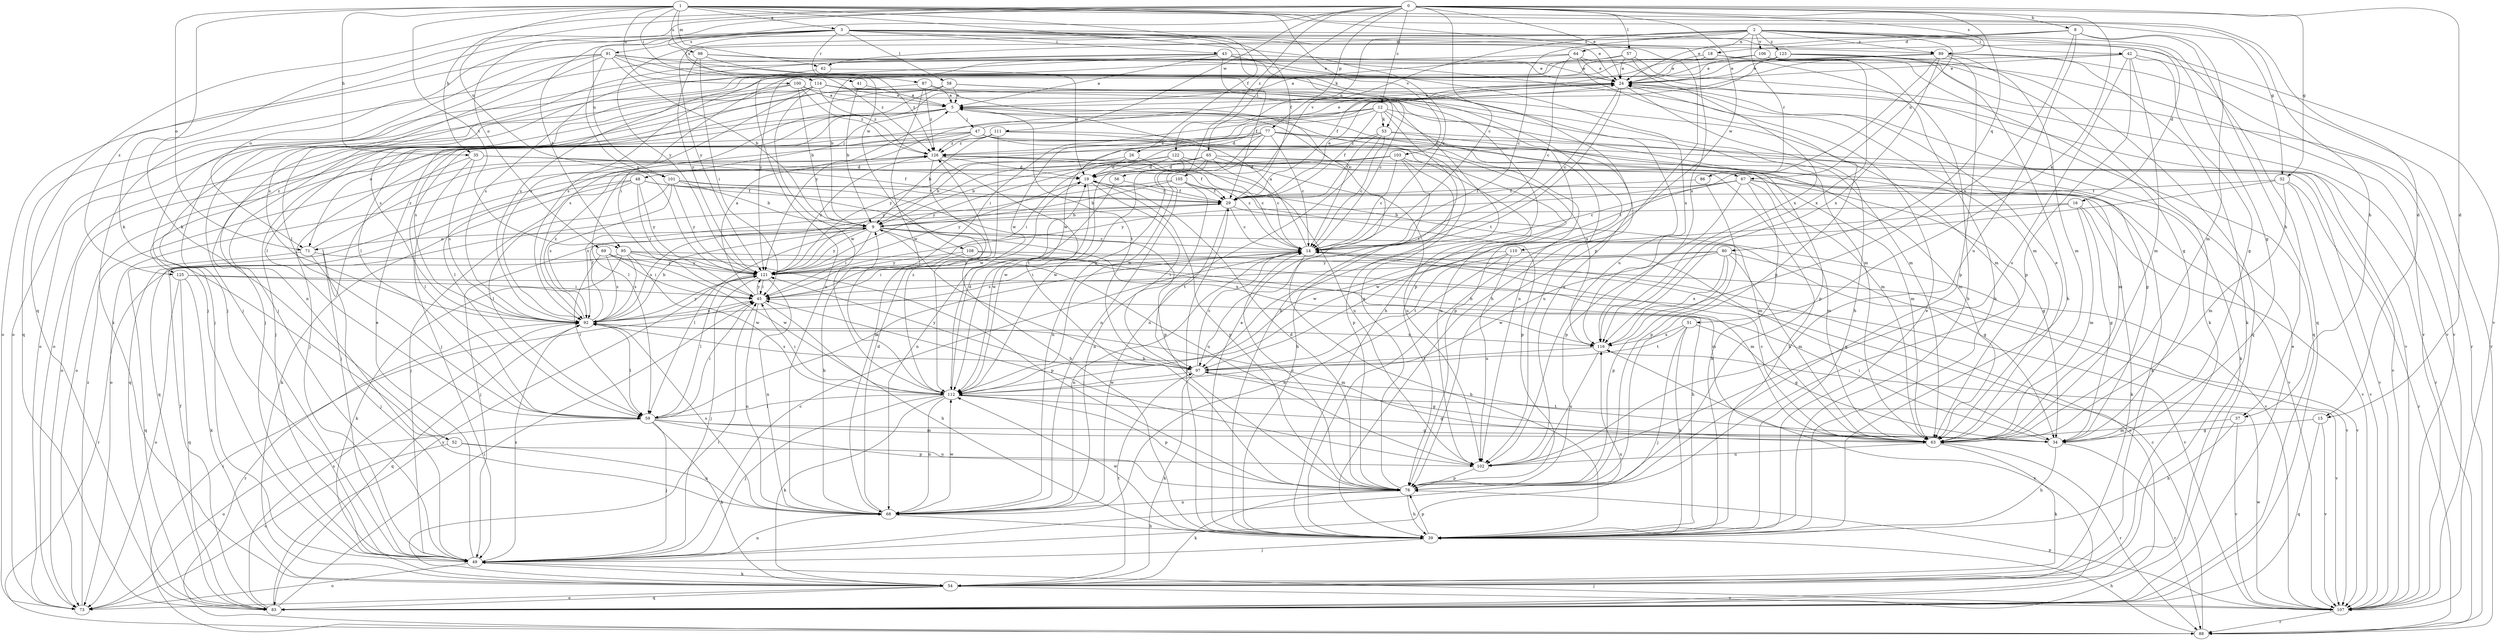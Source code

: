 strict digraph  {
0;
1;
2;
3;
5;
8;
9;
12;
14;
15;
16;
18;
19;
24;
26;
29;
32;
34;
35;
37;
39;
41;
42;
43;
45;
47;
48;
49;
51;
52;
53;
54;
56;
57;
58;
59;
62;
63;
64;
65;
67;
68;
69;
71;
73;
77;
78;
80;
83;
86;
87;
88;
89;
91;
92;
95;
97;
98;
100;
101;
102;
103;
105;
106;
107;
108;
110;
111;
112;
114;
116;
121;
122;
123;
125;
126;
0 -> 8  [label=b];
0 -> 12  [label=c];
0 -> 14  [label=c];
0 -> 15  [label=d];
0 -> 24  [label=e];
0 -> 32  [label=g];
0 -> 35  [label=h];
0 -> 51  [label=k];
0 -> 52  [label=k];
0 -> 56  [label=l];
0 -> 57  [label=l];
0 -> 69  [label=o];
0 -> 77  [label=p];
0 -> 80  [label=q];
0 -> 83  [label=q];
0 -> 89  [label=s];
0 -> 108  [label=w];
0 -> 110  [label=w];
0 -> 111  [label=w];
0 -> 122  [label=z];
1 -> 3  [label=a];
1 -> 15  [label=d];
1 -> 26  [label=f];
1 -> 29  [label=f];
1 -> 32  [label=g];
1 -> 35  [label=h];
1 -> 37  [label=h];
1 -> 41  [label=i];
1 -> 52  [label=k];
1 -> 62  [label=m];
1 -> 71  [label=o];
1 -> 78  [label=p];
1 -> 95  [label=t];
1 -> 98  [label=u];
1 -> 100  [label=u];
1 -> 101  [label=u];
1 -> 103  [label=v];
2 -> 14  [label=c];
2 -> 16  [label=d];
2 -> 34  [label=g];
2 -> 42  [label=i];
2 -> 62  [label=m];
2 -> 64  [label=n];
2 -> 65  [label=n];
2 -> 67  [label=n];
2 -> 71  [label=o];
2 -> 83  [label=q];
2 -> 86  [label=r];
2 -> 89  [label=s];
2 -> 105  [label=v];
2 -> 106  [label=v];
2 -> 121  [label=y];
2 -> 123  [label=z];
3 -> 14  [label=c];
3 -> 24  [label=e];
3 -> 43  [label=i];
3 -> 53  [label=k];
3 -> 58  [label=l];
3 -> 87  [label=r];
3 -> 89  [label=s];
3 -> 91  [label=s];
3 -> 95  [label=t];
3 -> 101  [label=u];
3 -> 107  [label=v];
3 -> 114  [label=x];
3 -> 116  [label=x];
3 -> 125  [label=z];
5 -> 47  [label=j];
5 -> 48  [label=j];
5 -> 49  [label=j];
5 -> 67  [label=n];
5 -> 92  [label=s];
5 -> 97  [label=t];
5 -> 125  [label=z];
8 -> 18  [label=d];
8 -> 24  [label=e];
8 -> 37  [label=h];
8 -> 63  [label=m];
8 -> 102  [label=u];
8 -> 116  [label=x];
8 -> 121  [label=y];
9 -> 14  [label=c];
9 -> 34  [label=g];
9 -> 45  [label=i];
9 -> 49  [label=j];
9 -> 59  [label=l];
9 -> 71  [label=o];
9 -> 92  [label=s];
9 -> 102  [label=u];
9 -> 116  [label=x];
9 -> 121  [label=y];
12 -> 19  [label=d];
12 -> 29  [label=f];
12 -> 45  [label=i];
12 -> 53  [label=k];
12 -> 71  [label=o];
12 -> 78  [label=p];
12 -> 97  [label=t];
12 -> 102  [label=u];
14 -> 5  [label=a];
14 -> 39  [label=h];
14 -> 45  [label=i];
14 -> 68  [label=n];
14 -> 121  [label=y];
14 -> 126  [label=z];
15 -> 34  [label=g];
15 -> 83  [label=q];
15 -> 107  [label=v];
16 -> 9  [label=b];
16 -> 34  [label=g];
16 -> 54  [label=k];
16 -> 63  [label=m];
16 -> 112  [label=w];
18 -> 24  [label=e];
18 -> 29  [label=f];
18 -> 39  [label=h];
18 -> 49  [label=j];
18 -> 88  [label=r];
19 -> 29  [label=f];
19 -> 78  [label=p];
19 -> 97  [label=t];
19 -> 112  [label=w];
19 -> 121  [label=y];
24 -> 5  [label=a];
24 -> 14  [label=c];
24 -> 39  [label=h];
24 -> 97  [label=t];
24 -> 107  [label=v];
24 -> 121  [label=y];
26 -> 9  [label=b];
26 -> 19  [label=d];
26 -> 102  [label=u];
29 -> 9  [label=b];
29 -> 14  [label=c];
29 -> 24  [label=e];
29 -> 97  [label=t];
29 -> 107  [label=v];
32 -> 29  [label=f];
32 -> 63  [label=m];
32 -> 88  [label=r];
32 -> 107  [label=v];
32 -> 112  [label=w];
34 -> 39  [label=h];
34 -> 45  [label=i];
34 -> 88  [label=r];
34 -> 97  [label=t];
35 -> 19  [label=d];
35 -> 29  [label=f];
35 -> 49  [label=j];
35 -> 59  [label=l];
35 -> 92  [label=s];
37 -> 39  [label=h];
37 -> 63  [label=m];
37 -> 107  [label=v];
39 -> 5  [label=a];
39 -> 24  [label=e];
39 -> 29  [label=f];
39 -> 49  [label=j];
39 -> 78  [label=p];
39 -> 112  [label=w];
41 -> 5  [label=a];
41 -> 9  [label=b];
42 -> 24  [label=e];
42 -> 34  [label=g];
42 -> 63  [label=m];
42 -> 78  [label=p];
42 -> 88  [label=r];
42 -> 92  [label=s];
42 -> 102  [label=u];
43 -> 5  [label=a];
43 -> 24  [label=e];
43 -> 29  [label=f];
43 -> 39  [label=h];
43 -> 59  [label=l];
43 -> 83  [label=q];
43 -> 92  [label=s];
43 -> 116  [label=x];
45 -> 5  [label=a];
45 -> 39  [label=h];
45 -> 68  [label=n];
45 -> 92  [label=s];
45 -> 121  [label=y];
47 -> 24  [label=e];
47 -> 34  [label=g];
47 -> 49  [label=j];
47 -> 59  [label=l];
47 -> 73  [label=o];
47 -> 78  [label=p];
47 -> 116  [label=x];
47 -> 126  [label=z];
48 -> 29  [label=f];
48 -> 39  [label=h];
48 -> 45  [label=i];
48 -> 49  [label=j];
48 -> 54  [label=k];
48 -> 78  [label=p];
48 -> 83  [label=q];
48 -> 121  [label=y];
49 -> 14  [label=c];
49 -> 24  [label=e];
49 -> 54  [label=k];
49 -> 68  [label=n];
49 -> 73  [label=o];
49 -> 92  [label=s];
49 -> 116  [label=x];
51 -> 34  [label=g];
51 -> 39  [label=h];
51 -> 49  [label=j];
51 -> 97  [label=t];
51 -> 116  [label=x];
52 -> 68  [label=n];
52 -> 73  [label=o];
52 -> 102  [label=u];
53 -> 14  [label=c];
53 -> 29  [label=f];
53 -> 54  [label=k];
53 -> 63  [label=m];
53 -> 68  [label=n];
53 -> 126  [label=z];
54 -> 45  [label=i];
54 -> 73  [label=o];
54 -> 83  [label=q];
54 -> 97  [label=t];
54 -> 107  [label=v];
56 -> 29  [label=f];
56 -> 68  [label=n];
57 -> 9  [label=b];
57 -> 24  [label=e];
57 -> 73  [label=o];
57 -> 107  [label=v];
57 -> 116  [label=x];
58 -> 5  [label=a];
58 -> 14  [label=c];
58 -> 39  [label=h];
58 -> 59  [label=l];
58 -> 63  [label=m];
58 -> 73  [label=o];
58 -> 92  [label=s];
59 -> 14  [label=c];
59 -> 34  [label=g];
59 -> 45  [label=i];
59 -> 49  [label=j];
59 -> 54  [label=k];
59 -> 63  [label=m];
59 -> 73  [label=o];
59 -> 78  [label=p];
62 -> 19  [label=d];
62 -> 68  [label=n];
63 -> 14  [label=c];
63 -> 24  [label=e];
63 -> 54  [label=k];
63 -> 88  [label=r];
63 -> 102  [label=u];
64 -> 5  [label=a];
64 -> 14  [label=c];
64 -> 24  [label=e];
64 -> 49  [label=j];
64 -> 78  [label=p];
64 -> 83  [label=q];
65 -> 14  [label=c];
65 -> 19  [label=d];
65 -> 45  [label=i];
65 -> 54  [label=k];
65 -> 68  [label=n];
65 -> 102  [label=u];
65 -> 107  [label=v];
65 -> 112  [label=w];
65 -> 121  [label=y];
67 -> 14  [label=c];
67 -> 29  [label=f];
67 -> 34  [label=g];
67 -> 39  [label=h];
67 -> 63  [label=m];
67 -> 78  [label=p];
67 -> 107  [label=v];
67 -> 121  [label=y];
68 -> 9  [label=b];
68 -> 19  [label=d];
68 -> 39  [label=h];
68 -> 92  [label=s];
68 -> 112  [label=w];
69 -> 45  [label=i];
69 -> 59  [label=l];
69 -> 92  [label=s];
69 -> 112  [label=w];
69 -> 121  [label=y];
71 -> 49  [label=j];
71 -> 63  [label=m];
71 -> 83  [label=q];
71 -> 126  [label=z];
73 -> 126  [label=z];
77 -> 14  [label=c];
77 -> 49  [label=j];
77 -> 59  [label=l];
77 -> 63  [label=m];
77 -> 68  [label=n];
77 -> 88  [label=r];
77 -> 102  [label=u];
77 -> 107  [label=v];
77 -> 112  [label=w];
77 -> 121  [label=y];
77 -> 126  [label=z];
78 -> 5  [label=a];
78 -> 9  [label=b];
78 -> 14  [label=c];
78 -> 19  [label=d];
78 -> 39  [label=h];
78 -> 54  [label=k];
78 -> 68  [label=n];
80 -> 63  [label=m];
80 -> 78  [label=p];
80 -> 92  [label=s];
80 -> 107  [label=v];
80 -> 112  [label=w];
80 -> 116  [label=x];
80 -> 121  [label=y];
83 -> 14  [label=c];
83 -> 24  [label=e];
83 -> 29  [label=f];
83 -> 45  [label=i];
83 -> 92  [label=s];
83 -> 116  [label=x];
83 -> 121  [label=y];
86 -> 29  [label=f];
86 -> 78  [label=p];
87 -> 5  [label=a];
87 -> 59  [label=l];
87 -> 63  [label=m];
87 -> 112  [label=w];
87 -> 126  [label=z];
88 -> 14  [label=c];
88 -> 39  [label=h];
88 -> 45  [label=i];
89 -> 24  [label=e];
89 -> 54  [label=k];
89 -> 63  [label=m];
89 -> 78  [label=p];
89 -> 97  [label=t];
89 -> 107  [label=v];
89 -> 112  [label=w];
89 -> 116  [label=x];
89 -> 121  [label=y];
91 -> 9  [label=b];
91 -> 24  [label=e];
91 -> 39  [label=h];
91 -> 49  [label=j];
91 -> 54  [label=k];
91 -> 73  [label=o];
91 -> 92  [label=s];
91 -> 102  [label=u];
91 -> 121  [label=y];
91 -> 126  [label=z];
92 -> 9  [label=b];
92 -> 29  [label=f];
92 -> 59  [label=l];
92 -> 63  [label=m];
92 -> 83  [label=q];
92 -> 88  [label=r];
92 -> 116  [label=x];
92 -> 121  [label=y];
92 -> 126  [label=z];
95 -> 54  [label=k];
95 -> 63  [label=m];
95 -> 78  [label=p];
95 -> 88  [label=r];
95 -> 92  [label=s];
95 -> 112  [label=w];
95 -> 121  [label=y];
97 -> 14  [label=c];
97 -> 34  [label=g];
97 -> 54  [label=k];
97 -> 92  [label=s];
97 -> 112  [label=w];
97 -> 121  [label=y];
98 -> 24  [label=e];
98 -> 45  [label=i];
98 -> 63  [label=m];
98 -> 121  [label=y];
98 -> 126  [label=z];
100 -> 5  [label=a];
100 -> 9  [label=b];
100 -> 39  [label=h];
100 -> 49  [label=j];
100 -> 92  [label=s];
100 -> 126  [label=z];
101 -> 9  [label=b];
101 -> 29  [label=f];
101 -> 59  [label=l];
101 -> 63  [label=m];
101 -> 92  [label=s];
101 -> 121  [label=y];
102 -> 45  [label=i];
102 -> 78  [label=p];
103 -> 14  [label=c];
103 -> 19  [label=d];
103 -> 39  [label=h];
103 -> 73  [label=o];
103 -> 78  [label=p];
103 -> 83  [label=q];
103 -> 102  [label=u];
105 -> 9  [label=b];
105 -> 29  [label=f];
105 -> 68  [label=n];
105 -> 78  [label=p];
105 -> 92  [label=s];
106 -> 24  [label=e];
106 -> 34  [label=g];
106 -> 39  [label=h];
106 -> 49  [label=j];
106 -> 92  [label=s];
106 -> 107  [label=v];
106 -> 116  [label=x];
107 -> 49  [label=j];
107 -> 78  [label=p];
107 -> 88  [label=r];
107 -> 112  [label=w];
108 -> 39  [label=h];
108 -> 45  [label=i];
108 -> 107  [label=v];
108 -> 121  [label=y];
110 -> 34  [label=g];
110 -> 68  [label=n];
110 -> 97  [label=t];
110 -> 102  [label=u];
110 -> 121  [label=y];
111 -> 9  [label=b];
111 -> 63  [label=m];
111 -> 73  [label=o];
111 -> 102  [label=u];
111 -> 112  [label=w];
111 -> 126  [label=z];
112 -> 19  [label=d];
112 -> 34  [label=g];
112 -> 45  [label=i];
112 -> 49  [label=j];
112 -> 54  [label=k];
112 -> 59  [label=l];
112 -> 68  [label=n];
112 -> 78  [label=p];
112 -> 126  [label=z];
114 -> 5  [label=a];
114 -> 14  [label=c];
114 -> 45  [label=i];
114 -> 49  [label=j];
114 -> 63  [label=m];
114 -> 68  [label=n];
114 -> 73  [label=o];
114 -> 78  [label=p];
114 -> 112  [label=w];
114 -> 126  [label=z];
116 -> 97  [label=t];
116 -> 102  [label=u];
116 -> 107  [label=v];
121 -> 45  [label=i];
121 -> 49  [label=j];
121 -> 59  [label=l];
121 -> 68  [label=n];
121 -> 126  [label=z];
122 -> 9  [label=b];
122 -> 14  [label=c];
122 -> 19  [label=d];
122 -> 39  [label=h];
122 -> 63  [label=m];
122 -> 112  [label=w];
122 -> 121  [label=y];
123 -> 24  [label=e];
123 -> 39  [label=h];
123 -> 54  [label=k];
123 -> 83  [label=q];
123 -> 92  [label=s];
123 -> 112  [label=w];
125 -> 45  [label=i];
125 -> 54  [label=k];
125 -> 73  [label=o];
125 -> 83  [label=q];
125 -> 107  [label=v];
126 -> 19  [label=d];
126 -> 29  [label=f];
126 -> 68  [label=n];
126 -> 97  [label=t];
126 -> 107  [label=v];
}
